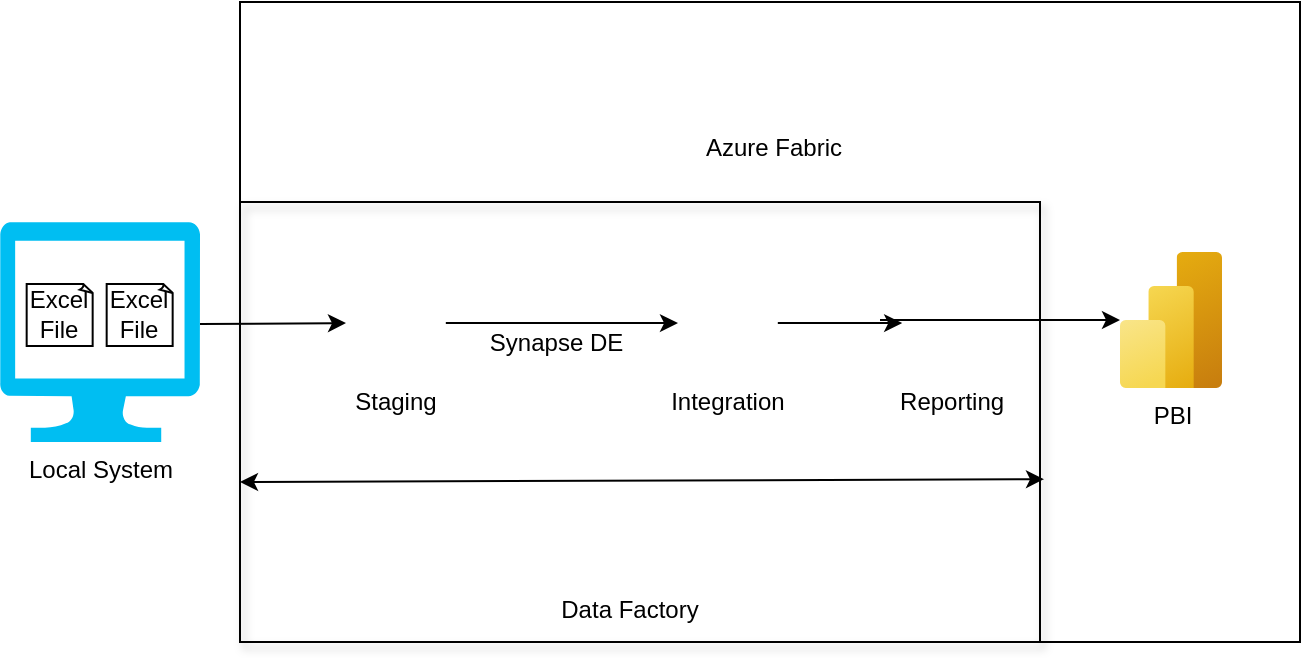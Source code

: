 <mxfile version="24.6.4" type="github">
  <diagram name="Page-1" id="JMZqaTamtCrcKsAUNokJ">
    <mxGraphModel dx="1311" dy="698" grid="1" gridSize="10" guides="1" tooltips="1" connect="1" arrows="1" fold="1" page="1" pageScale="1" pageWidth="850" pageHeight="1100" math="0" shadow="0">
      <root>
        <mxCell id="0" />
        <mxCell id="1" parent="0" />
        <mxCell id="yfp1X50c1Cd5gOTeeE3f-5" value="" style="rounded=0;whiteSpace=wrap;html=1;" vertex="1" parent="1">
          <mxGeometry x="190" y="370" width="530" height="320" as="geometry" />
        </mxCell>
        <mxCell id="yfp1X50c1Cd5gOTeeE3f-6" value="" style="group" vertex="1" connectable="0" parent="1">
          <mxGeometry x="70" y="480" width="100" height="110" as="geometry" />
        </mxCell>
        <mxCell id="yfp1X50c1Cd5gOTeeE3f-2" value="Local System" style="verticalLabelPosition=bottom;html=1;verticalAlign=top;align=center;strokeColor=none;fillColor=#00BEF2;shape=mxgraph.azure.computer;pointerEvents=1;" vertex="1" parent="yfp1X50c1Cd5gOTeeE3f-6">
          <mxGeometry width="100" height="110" as="geometry" />
        </mxCell>
        <mxCell id="yfp1X50c1Cd5gOTeeE3f-1" value="Excel File" style="whiteSpace=wrap;html=1;shape=mxgraph.basic.document" vertex="1" parent="yfp1X50c1Cd5gOTeeE3f-6">
          <mxGeometry x="13.333" y="30.986" width="33.333" height="30.986" as="geometry" />
        </mxCell>
        <mxCell id="yfp1X50c1Cd5gOTeeE3f-3" value="Excel File" style="whiteSpace=wrap;html=1;shape=mxgraph.basic.document" vertex="1" parent="yfp1X50c1Cd5gOTeeE3f-6">
          <mxGeometry x="53.333" y="30.986" width="33.333" height="30.986" as="geometry" />
        </mxCell>
        <mxCell id="yfp1X50c1Cd5gOTeeE3f-16" value="PBI" style="image;aspect=fixed;html=1;points=[];align=center;fontSize=12;image=img/lib/azure2/analytics/Power_BI_Embedded.svg;" vertex="1" parent="1">
          <mxGeometry x="630" y="495" width="51" height="68" as="geometry" />
        </mxCell>
        <mxCell id="yfp1X50c1Cd5gOTeeE3f-17" value="" style="endArrow=classic;html=1;rounded=0;" edge="1" parent="1" target="yfp1X50c1Cd5gOTeeE3f-16">
          <mxGeometry width="50" height="50" relative="1" as="geometry">
            <mxPoint x="510" y="529" as="sourcePoint" />
            <mxPoint x="340" y="490" as="targetPoint" />
          </mxGeometry>
        </mxCell>
        <mxCell id="yfp1X50c1Cd5gOTeeE3f-22" value="Azure Fabric" style="shape=image;verticalLabelPosition=bottom;labelBackgroundColor=default;verticalAlign=top;aspect=fixed;imageAspect=0;image=https://www.microsoft.com/content/dam/microsoft/final/en-us/microsoft-product-and-services/microsoft-fabric/Fabric-icon-17x17.svg;" vertex="1" parent="1">
          <mxGeometry x="430" y="375" width="54" height="54" as="geometry" />
        </mxCell>
        <mxCell id="yfp1X50c1Cd5gOTeeE3f-23" value="" style="rounded=0;whiteSpace=wrap;html=1;shadow=1;fillColor=none;" vertex="1" parent="1">
          <mxGeometry x="190" y="470" width="400" height="220" as="geometry" />
        </mxCell>
        <mxCell id="yfp1X50c1Cd5gOTeeE3f-20" value="" style="endArrow=classic;startArrow=classic;html=1;rounded=0;exitX=0;exitY=0.75;exitDx=0;exitDy=0;entryX=1.005;entryY=0.63;entryDx=0;entryDy=0;entryPerimeter=0;" edge="1" parent="1" source="yfp1X50c1Cd5gOTeeE3f-5" target="yfp1X50c1Cd5gOTeeE3f-23">
          <mxGeometry width="50" height="50" relative="1" as="geometry">
            <mxPoint x="290" y="540" as="sourcePoint" />
            <mxPoint x="510" y="630" as="targetPoint" />
          </mxGeometry>
        </mxCell>
        <mxCell id="yfp1X50c1Cd5gOTeeE3f-11" value="" style="endArrow=classic;html=1;rounded=0;entryX=0;entryY=0.5;entryDx=0;entryDy=0;" edge="1" parent="1" target="yfp1X50c1Cd5gOTeeE3f-25">
          <mxGeometry width="50" height="50" relative="1" as="geometry">
            <mxPoint x="170" y="531" as="sourcePoint" />
            <mxPoint x="270" y="530" as="targetPoint" />
          </mxGeometry>
        </mxCell>
        <mxCell id="yfp1X50c1Cd5gOTeeE3f-12" value="" style="endArrow=classic;html=1;rounded=0;exitX=1;exitY=0.5;exitDx=0;exitDy=0;entryX=0;entryY=0.5;entryDx=0;entryDy=0;" edge="1" parent="1" source="yfp1X50c1Cd5gOTeeE3f-25" target="yfp1X50c1Cd5gOTeeE3f-29">
          <mxGeometry width="50" height="50" relative="1" as="geometry">
            <mxPoint x="307.392" y="528.25" as="sourcePoint" />
            <mxPoint x="370.722" y="527" as="targetPoint" />
          </mxGeometry>
        </mxCell>
        <mxCell id="yfp1X50c1Cd5gOTeeE3f-15" value="" style="endArrow=classic;html=1;rounded=0;exitX=1;exitY=0.5;exitDx=0;exitDy=0;entryX=0;entryY=0.5;entryDx=0;entryDy=0;" edge="1" parent="1" source="yfp1X50c1Cd5gOTeeE3f-29" target="yfp1X50c1Cd5gOTeeE3f-30">
          <mxGeometry width="50" height="50" relative="1" as="geometry">
            <mxPoint x="468.91" y="530.56" as="sourcePoint" />
            <mxPoint x="514" y="531" as="targetPoint" />
          </mxGeometry>
        </mxCell>
        <mxCell id="yfp1X50c1Cd5gOTeeE3f-24" value="Synapse DE" style="shape=image;verticalLabelPosition=bottom;labelBackgroundColor=default;verticalAlign=top;aspect=fixed;imageAspect=0;image=https://hoptonanalytics.com/wp-content/uploads/2023/10/synapse-data-engineering-icon-300x300.png;" vertex="1" parent="1">
          <mxGeometry x="333" y="496" width="30.56" height="30.56" as="geometry" />
        </mxCell>
        <mxCell id="yfp1X50c1Cd5gOTeeE3f-25" value="Staging" style="shape=image;verticalLabelPosition=bottom;labelBackgroundColor=default;verticalAlign=top;aspect=fixed;imageAspect=0;image=https://www.comset.co.uk/wp-content/uploads/2024/01/one-lake-logo2.png;" vertex="1" parent="1">
          <mxGeometry x="243" y="505" width="49.91" height="51.12" as="geometry" />
        </mxCell>
        <mxCell id="yfp1X50c1Cd5gOTeeE3f-26" value="Data Factory" style="shape=image;verticalLabelPosition=bottom;labelBackgroundColor=default;verticalAlign=top;aspect=fixed;imageAspect=0;image=https://www.comset.co.uk/wp-content/uploads/2024/01/data-factory-icon-1200x1202.png;" vertex="1" parent="1">
          <mxGeometry x="362.46" y="615" width="45.07" height="45.14" as="geometry" />
        </mxCell>
        <mxCell id="yfp1X50c1Cd5gOTeeE3f-29" value="Integration" style="shape=image;verticalLabelPosition=bottom;labelBackgroundColor=default;verticalAlign=top;aspect=fixed;imageAspect=0;image=https://www.comset.co.uk/wp-content/uploads/2024/01/one-lake-logo2.png;" vertex="1" parent="1">
          <mxGeometry x="409" y="505" width="49.91" height="51.12" as="geometry" />
        </mxCell>
        <mxCell id="yfp1X50c1Cd5gOTeeE3f-30" value="Reporting" style="shape=image;verticalLabelPosition=bottom;labelBackgroundColor=default;verticalAlign=top;aspect=fixed;imageAspect=0;image=https://www.comset.co.uk/wp-content/uploads/2024/01/one-lake-logo2.png;" vertex="1" parent="1">
          <mxGeometry x="521.09" y="505" width="49.91" height="51.12" as="geometry" />
        </mxCell>
      </root>
    </mxGraphModel>
  </diagram>
</mxfile>
